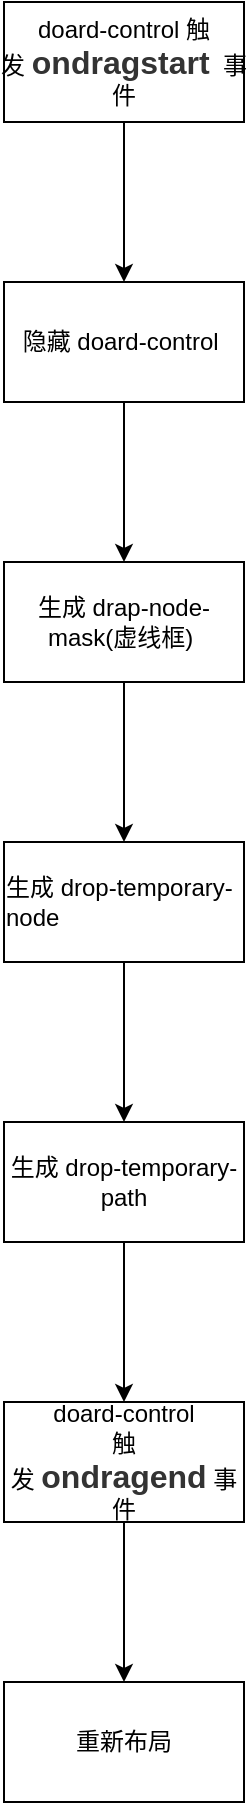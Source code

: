 <mxfile version="14.4.2" type="github">
  <diagram id="X0LsSJhxGh094Yjvctff" name="Page-1">
    <mxGraphModel dx="945" dy="583" grid="1" gridSize="10" guides="1" tooltips="1" connect="1" arrows="1" fold="1" page="1" pageScale="1" pageWidth="827" pageHeight="1169" math="0" shadow="0">
      <root>
        <mxCell id="0" />
        <mxCell id="1" parent="0" />
        <mxCell id="p7rTClUbwWLyakRO_yKf-5" value="" style="edgeStyle=orthogonalEdgeStyle;rounded=0;orthogonalLoop=1;jettySize=auto;html=1;" edge="1" parent="1" source="p7rTClUbwWLyakRO_yKf-3" target="p7rTClUbwWLyakRO_yKf-4">
          <mxGeometry relative="1" as="geometry" />
        </mxCell>
        <mxCell id="p7rTClUbwWLyakRO_yKf-3" value="doard-control 触发&amp;nbsp;&lt;span style=&quot;color: rgb(51 , 51 , 51) ; font-family: &amp;#34;arial&amp;#34; ; font-size: medium ; font-weight: 700 ; text-align: justify ; background-color: rgb(255 , 255 , 255)&quot;&gt;ondragstart&lt;/span&gt;&amp;nbsp;&amp;nbsp;事件" style="rounded=0;whiteSpace=wrap;html=1;" vertex="1" parent="1">
          <mxGeometry x="290" y="80" width="120" height="60" as="geometry" />
        </mxCell>
        <mxCell id="p7rTClUbwWLyakRO_yKf-7" value="" style="edgeStyle=orthogonalEdgeStyle;rounded=0;orthogonalLoop=1;jettySize=auto;html=1;" edge="1" parent="1" source="p7rTClUbwWLyakRO_yKf-4" target="p7rTClUbwWLyakRO_yKf-6">
          <mxGeometry relative="1" as="geometry" />
        </mxCell>
        <mxCell id="p7rTClUbwWLyakRO_yKf-4" value="隐藏 doard-control&amp;nbsp;" style="whiteSpace=wrap;html=1;rounded=0;" vertex="1" parent="1">
          <mxGeometry x="290" y="220" width="120" height="60" as="geometry" />
        </mxCell>
        <mxCell id="p7rTClUbwWLyakRO_yKf-9" value="" style="edgeStyle=orthogonalEdgeStyle;rounded=0;orthogonalLoop=1;jettySize=auto;html=1;" edge="1" parent="1" source="p7rTClUbwWLyakRO_yKf-6" target="p7rTClUbwWLyakRO_yKf-8">
          <mxGeometry relative="1" as="geometry" />
        </mxCell>
        <mxCell id="p7rTClUbwWLyakRO_yKf-6" value="生成 drap-node-mask(虚线框)&amp;nbsp;" style="whiteSpace=wrap;html=1;rounded=0;" vertex="1" parent="1">
          <mxGeometry x="290" y="360" width="120" height="60" as="geometry" />
        </mxCell>
        <mxCell id="p7rTClUbwWLyakRO_yKf-11" value="" style="edgeStyle=orthogonalEdgeStyle;rounded=0;orthogonalLoop=1;jettySize=auto;html=1;" edge="1" parent="1" source="p7rTClUbwWLyakRO_yKf-8" target="p7rTClUbwWLyakRO_yKf-10">
          <mxGeometry relative="1" as="geometry" />
        </mxCell>
        <mxCell id="p7rTClUbwWLyakRO_yKf-8" value="&lt;div style=&quot;text-align: left&quot;&gt;&lt;span&gt;生成 drop-temporary-node&lt;/span&gt;&lt;/div&gt;" style="whiteSpace=wrap;html=1;rounded=0;" vertex="1" parent="1">
          <mxGeometry x="290" y="500" width="120" height="60" as="geometry" />
        </mxCell>
        <mxCell id="p7rTClUbwWLyakRO_yKf-13" value="" style="edgeStyle=orthogonalEdgeStyle;rounded=0;orthogonalLoop=1;jettySize=auto;html=1;" edge="1" parent="1" source="p7rTClUbwWLyakRO_yKf-10" target="p7rTClUbwWLyakRO_yKf-12">
          <mxGeometry relative="1" as="geometry" />
        </mxCell>
        <mxCell id="p7rTClUbwWLyakRO_yKf-10" value="生成 drop-temporary-path" style="whiteSpace=wrap;html=1;rounded=0;" vertex="1" parent="1">
          <mxGeometry x="290" y="640" width="120" height="60" as="geometry" />
        </mxCell>
        <mxCell id="p7rTClUbwWLyakRO_yKf-15" value="" style="edgeStyle=orthogonalEdgeStyle;rounded=0;orthogonalLoop=1;jettySize=auto;html=1;" edge="1" parent="1" source="p7rTClUbwWLyakRO_yKf-12" target="p7rTClUbwWLyakRO_yKf-14">
          <mxGeometry relative="1" as="geometry" />
        </mxCell>
        <mxCell id="p7rTClUbwWLyakRO_yKf-12" value="&amp;nbsp;doard-control&amp;nbsp;&lt;br&gt;触发&amp;nbsp;&lt;span style=&quot;color: rgb(51 , 51 , 51) ; font-family: &amp;#34;arial&amp;#34; ; font-size: medium ; font-weight: 700 ; text-align: justify ; background-color: rgb(255 , 255 , 255)&quot;&gt;ondragend&lt;/span&gt;&amp;nbsp;事件" style="whiteSpace=wrap;html=1;rounded=0;" vertex="1" parent="1">
          <mxGeometry x="290" y="780" width="120" height="60" as="geometry" />
        </mxCell>
        <mxCell id="p7rTClUbwWLyakRO_yKf-14" value="重新布局" style="whiteSpace=wrap;html=1;rounded=0;" vertex="1" parent="1">
          <mxGeometry x="290" y="920" width="120" height="60" as="geometry" />
        </mxCell>
      </root>
    </mxGraphModel>
  </diagram>
</mxfile>
